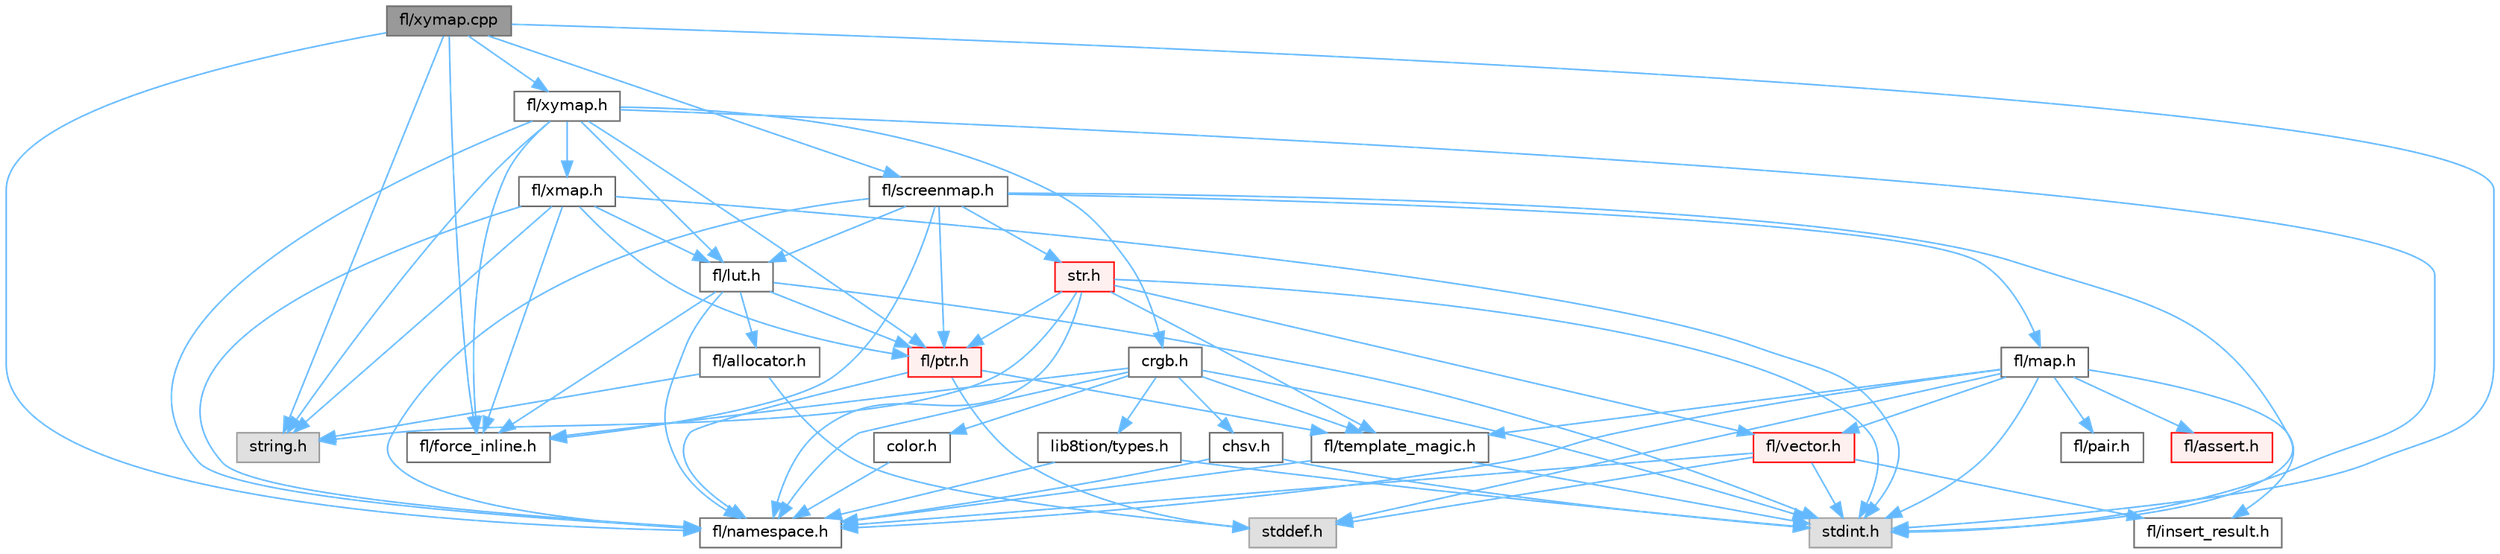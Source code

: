 digraph "fl/xymap.cpp"
{
 // INTERACTIVE_SVG=YES
 // LATEX_PDF_SIZE
  bgcolor="transparent";
  edge [fontname=Helvetica,fontsize=10,labelfontname=Helvetica,labelfontsize=10];
  node [fontname=Helvetica,fontsize=10,shape=box,height=0.2,width=0.4];
  Node1 [id="Node000001",label="fl/xymap.cpp",height=0.2,width=0.4,color="gray40", fillcolor="grey60", style="filled", fontcolor="black",tooltip=" "];
  Node1 -> Node2 [id="edge1_Node000001_Node000002",color="steelblue1",style="solid",tooltip=" "];
  Node2 [id="Node000002",label="stdint.h",height=0.2,width=0.4,color="grey60", fillcolor="#E0E0E0", style="filled",tooltip=" "];
  Node1 -> Node3 [id="edge2_Node000001_Node000003",color="steelblue1",style="solid",tooltip=" "];
  Node3 [id="Node000003",label="string.h",height=0.2,width=0.4,color="grey60", fillcolor="#E0E0E0", style="filled",tooltip=" "];
  Node1 -> Node4 [id="edge3_Node000001_Node000004",color="steelblue1",style="solid",tooltip=" "];
  Node4 [id="Node000004",label="fl/force_inline.h",height=0.2,width=0.4,color="grey40", fillcolor="white", style="filled",URL="$d8/d2d/fl_2force__inline_8h.html",tooltip=" "];
  Node1 -> Node5 [id="edge4_Node000001_Node000005",color="steelblue1",style="solid",tooltip=" "];
  Node5 [id="Node000005",label="fl/namespace.h",height=0.2,width=0.4,color="grey40", fillcolor="white", style="filled",URL="$df/d2a/namespace_8h.html",tooltip="Implements the FastLED namespace macros."];
  Node1 -> Node6 [id="edge5_Node000001_Node000006",color="steelblue1",style="solid",tooltip=" "];
  Node6 [id="Node000006",label="fl/xymap.h",height=0.2,width=0.4,color="grey40", fillcolor="white", style="filled",URL="$d6/dc9/fl_2xymap_8h.html",tooltip=" "];
  Node6 -> Node2 [id="edge6_Node000006_Node000002",color="steelblue1",style="solid",tooltip=" "];
  Node6 -> Node3 [id="edge7_Node000006_Node000003",color="steelblue1",style="solid",tooltip=" "];
  Node6 -> Node7 [id="edge8_Node000006_Node000007",color="steelblue1",style="solid",tooltip=" "];
  Node7 [id="Node000007",label="crgb.h",height=0.2,width=0.4,color="grey40", fillcolor="white", style="filled",URL="$db/dd1/crgb_8h.html",tooltip="Defines the red, green, and blue (RGB) pixel struct."];
  Node7 -> Node2 [id="edge9_Node000007_Node000002",color="steelblue1",style="solid",tooltip=" "];
  Node7 -> Node8 [id="edge10_Node000007_Node000008",color="steelblue1",style="solid",tooltip=" "];
  Node8 [id="Node000008",label="chsv.h",height=0.2,width=0.4,color="grey40", fillcolor="white", style="filled",URL="$d8/dd0/chsv_8h.html",tooltip="Defines the hue, saturation, and value (HSV) pixel struct."];
  Node8 -> Node2 [id="edge11_Node000008_Node000002",color="steelblue1",style="solid",tooltip=" "];
  Node8 -> Node5 [id="edge12_Node000008_Node000005",color="steelblue1",style="solid",tooltip=" "];
  Node7 -> Node5 [id="edge13_Node000007_Node000005",color="steelblue1",style="solid",tooltip=" "];
  Node7 -> Node9 [id="edge14_Node000007_Node000009",color="steelblue1",style="solid",tooltip=" "];
  Node9 [id="Node000009",label="color.h",height=0.2,width=0.4,color="grey40", fillcolor="white", style="filled",URL="$d2/d6b/src_2color_8h.html",tooltip="Contains definitions for color correction and temperature."];
  Node9 -> Node5 [id="edge15_Node000009_Node000005",color="steelblue1",style="solid",tooltip=" "];
  Node7 -> Node10 [id="edge16_Node000007_Node000010",color="steelblue1",style="solid",tooltip=" "];
  Node10 [id="Node000010",label="lib8tion/types.h",height=0.2,width=0.4,color="grey40", fillcolor="white", style="filled",URL="$d9/ddf/lib8tion_2types_8h.html",tooltip="Defines fractional types used for lib8tion functions."];
  Node10 -> Node2 [id="edge17_Node000010_Node000002",color="steelblue1",style="solid",tooltip=" "];
  Node10 -> Node5 [id="edge18_Node000010_Node000005",color="steelblue1",style="solid",tooltip=" "];
  Node7 -> Node4 [id="edge19_Node000007_Node000004",color="steelblue1",style="solid",tooltip=" "];
  Node7 -> Node11 [id="edge20_Node000007_Node000011",color="steelblue1",style="solid",tooltip=" "];
  Node11 [id="Node000011",label="fl/template_magic.h",height=0.2,width=0.4,color="grey40", fillcolor="white", style="filled",URL="$d8/d0c/template__magic_8h.html",tooltip=" "];
  Node11 -> Node2 [id="edge21_Node000011_Node000002",color="steelblue1",style="solid",tooltip=" "];
  Node11 -> Node5 [id="edge22_Node000011_Node000005",color="steelblue1",style="solid",tooltip=" "];
  Node6 -> Node4 [id="edge23_Node000006_Node000004",color="steelblue1",style="solid",tooltip=" "];
  Node6 -> Node12 [id="edge24_Node000006_Node000012",color="steelblue1",style="solid",tooltip=" "];
  Node12 [id="Node000012",label="fl/lut.h",height=0.2,width=0.4,color="grey40", fillcolor="white", style="filled",URL="$d3/db6/fl_2lut_8h.html",tooltip=" "];
  Node12 -> Node2 [id="edge25_Node000012_Node000002",color="steelblue1",style="solid",tooltip=" "];
  Node12 -> Node13 [id="edge26_Node000012_Node000013",color="steelblue1",style="solid",tooltip=" "];
  Node13 [id="Node000013",label="fl/ptr.h",height=0.2,width=0.4,color="red", fillcolor="#FFF0F0", style="filled",URL="$d7/df1/fl_2ptr_8h.html",tooltip=" "];
  Node13 -> Node14 [id="edge27_Node000013_Node000014",color="steelblue1",style="solid",tooltip=" "];
  Node14 [id="Node000014",label="stddef.h",height=0.2,width=0.4,color="grey60", fillcolor="#E0E0E0", style="filled",tooltip=" "];
  Node13 -> Node5 [id="edge28_Node000013_Node000005",color="steelblue1",style="solid",tooltip=" "];
  Node13 -> Node11 [id="edge29_Node000013_Node000011",color="steelblue1",style="solid",tooltip=" "];
  Node12 -> Node4 [id="edge30_Node000012_Node000004",color="steelblue1",style="solid",tooltip=" "];
  Node12 -> Node16 [id="edge31_Node000012_Node000016",color="steelblue1",style="solid",tooltip=" "];
  Node16 [id="Node000016",label="fl/allocator.h",height=0.2,width=0.4,color="grey40", fillcolor="white", style="filled",URL="$d2/d6f/fl_2allocator_8h.html",tooltip=" "];
  Node16 -> Node14 [id="edge32_Node000016_Node000014",color="steelblue1",style="solid",tooltip=" "];
  Node16 -> Node3 [id="edge33_Node000016_Node000003",color="steelblue1",style="solid",tooltip=" "];
  Node12 -> Node5 [id="edge34_Node000012_Node000005",color="steelblue1",style="solid",tooltip=" "];
  Node6 -> Node13 [id="edge35_Node000006_Node000013",color="steelblue1",style="solid",tooltip=" "];
  Node6 -> Node17 [id="edge36_Node000006_Node000017",color="steelblue1",style="solid",tooltip=" "];
  Node17 [id="Node000017",label="fl/xmap.h",height=0.2,width=0.4,color="grey40", fillcolor="white", style="filled",URL="$d5/d22/fl_2xmap_8h.html",tooltip=" "];
  Node17 -> Node2 [id="edge37_Node000017_Node000002",color="steelblue1",style="solid",tooltip=" "];
  Node17 -> Node3 [id="edge38_Node000017_Node000003",color="steelblue1",style="solid",tooltip=" "];
  Node17 -> Node4 [id="edge39_Node000017_Node000004",color="steelblue1",style="solid",tooltip=" "];
  Node17 -> Node12 [id="edge40_Node000017_Node000012",color="steelblue1",style="solid",tooltip=" "];
  Node17 -> Node13 [id="edge41_Node000017_Node000013",color="steelblue1",style="solid",tooltip=" "];
  Node17 -> Node5 [id="edge42_Node000017_Node000005",color="steelblue1",style="solid",tooltip=" "];
  Node6 -> Node5 [id="edge43_Node000006_Node000005",color="steelblue1",style="solid",tooltip=" "];
  Node1 -> Node18 [id="edge44_Node000001_Node000018",color="steelblue1",style="solid",tooltip=" "];
  Node18 [id="Node000018",label="fl/screenmap.h",height=0.2,width=0.4,color="grey40", fillcolor="white", style="filled",URL="$d7/d0d/fl_2screenmap_8h.html",tooltip=" "];
  Node18 -> Node2 [id="edge45_Node000018_Node000002",color="steelblue1",style="solid",tooltip=" "];
  Node18 -> Node4 [id="edge46_Node000018_Node000004",color="steelblue1",style="solid",tooltip=" "];
  Node18 -> Node12 [id="edge47_Node000018_Node000012",color="steelblue1",style="solid",tooltip=" "];
  Node18 -> Node13 [id="edge48_Node000018_Node000013",color="steelblue1",style="solid",tooltip=" "];
  Node18 -> Node19 [id="edge49_Node000018_Node000019",color="steelblue1",style="solid",tooltip=" "];
  Node19 [id="Node000019",label="fl/map.h",height=0.2,width=0.4,color="grey40", fillcolor="white", style="filled",URL="$dc/db7/map_8h.html",tooltip=" "];
  Node19 -> Node2 [id="edge50_Node000019_Node000002",color="steelblue1",style="solid",tooltip=" "];
  Node19 -> Node14 [id="edge51_Node000019_Node000014",color="steelblue1",style="solid",tooltip=" "];
  Node19 -> Node5 [id="edge52_Node000019_Node000005",color="steelblue1",style="solid",tooltip=" "];
  Node19 -> Node20 [id="edge53_Node000019_Node000020",color="steelblue1",style="solid",tooltip=" "];
  Node20 [id="Node000020",label="fl/vector.h",height=0.2,width=0.4,color="red", fillcolor="#FFF0F0", style="filled",URL="$d6/d68/vector_8h.html",tooltip=" "];
  Node20 -> Node2 [id="edge54_Node000020_Node000002",color="steelblue1",style="solid",tooltip=" "];
  Node20 -> Node14 [id="edge55_Node000020_Node000014",color="steelblue1",style="solid",tooltip=" "];
  Node20 -> Node5 [id="edge56_Node000020_Node000005",color="steelblue1",style="solid",tooltip=" "];
  Node20 -> Node22 [id="edge57_Node000020_Node000022",color="steelblue1",style="solid",tooltip=" "];
  Node22 [id="Node000022",label="fl/insert_result.h",height=0.2,width=0.4,color="grey40", fillcolor="white", style="filled",URL="$d1/d22/insert__result_8h.html",tooltip=" "];
  Node19 -> Node11 [id="edge58_Node000019_Node000011",color="steelblue1",style="solid",tooltip=" "];
  Node19 -> Node22 [id="edge59_Node000019_Node000022",color="steelblue1",style="solid",tooltip=" "];
  Node19 -> Node23 [id="edge60_Node000019_Node000023",color="steelblue1",style="solid",tooltip=" "];
  Node23 [id="Node000023",label="fl/pair.h",height=0.2,width=0.4,color="grey40", fillcolor="white", style="filled",URL="$d3/d41/pair_8h.html",tooltip=" "];
  Node19 -> Node24 [id="edge61_Node000019_Node000024",color="steelblue1",style="solid",tooltip=" "];
  Node24 [id="Node000024",label="fl/assert.h",height=0.2,width=0.4,color="red", fillcolor="#FFF0F0", style="filled",URL="$dc/da7/assert_8h.html",tooltip=" "];
  Node18 -> Node28 [id="edge62_Node000018_Node000028",color="steelblue1",style="solid",tooltip=" "];
  Node28 [id="Node000028",label="str.h",height=0.2,width=0.4,color="red", fillcolor="#FFF0F0", style="filled",URL="$dc/d0e/fl_2str_8h.html",tooltip=" "];
  Node28 -> Node3 [id="edge63_Node000028_Node000003",color="steelblue1",style="solid",tooltip=" "];
  Node28 -> Node2 [id="edge64_Node000028_Node000002",color="steelblue1",style="solid",tooltip=" "];
  Node28 -> Node13 [id="edge65_Node000028_Node000013",color="steelblue1",style="solid",tooltip=" "];
  Node28 -> Node11 [id="edge66_Node000028_Node000011",color="steelblue1",style="solid",tooltip=" "];
  Node28 -> Node20 [id="edge67_Node000028_Node000020",color="steelblue1",style="solid",tooltip=" "];
  Node28 -> Node5 [id="edge68_Node000028_Node000005",color="steelblue1",style="solid",tooltip=" "];
  Node18 -> Node5 [id="edge69_Node000018_Node000005",color="steelblue1",style="solid",tooltip=" "];
}
